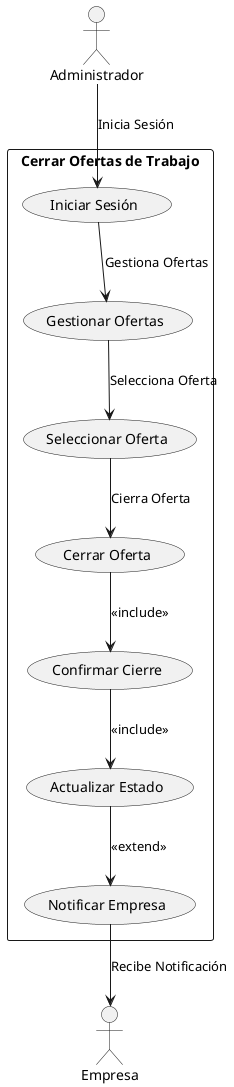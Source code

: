 
@startuml

' Diagrama de Contexto: Cerrar oferta de trabajo
rectangle "Cerrar Ofertas de Trabajo" {
    usecase "Iniciar Sesión" as IS
    usecase "Gestionar Ofertas" as GO
    usecase "Seleccionar Oferta" as SO
    usecase "Cerrar Oferta" as CO
    usecase "Confirmar Cierre" as CC
    usecase "Actualizar Estado" as AE
    usecase "Notificar Empresa" as NE
}

actor Administrador as ADM
actor Empresa as EMP

ADM --> IS : "Inicia Sesión"
IS --> GO : "Gestiona Ofertas"
GO --> SO : "Selecciona Oferta"
SO --> CO : "Cierra Oferta"
CO --> CC : <<include>>
CC --> AE : <<include>>
AE --> NE : <<extend>>
NE --> EMP : "Recibe Notificación"

@enduml